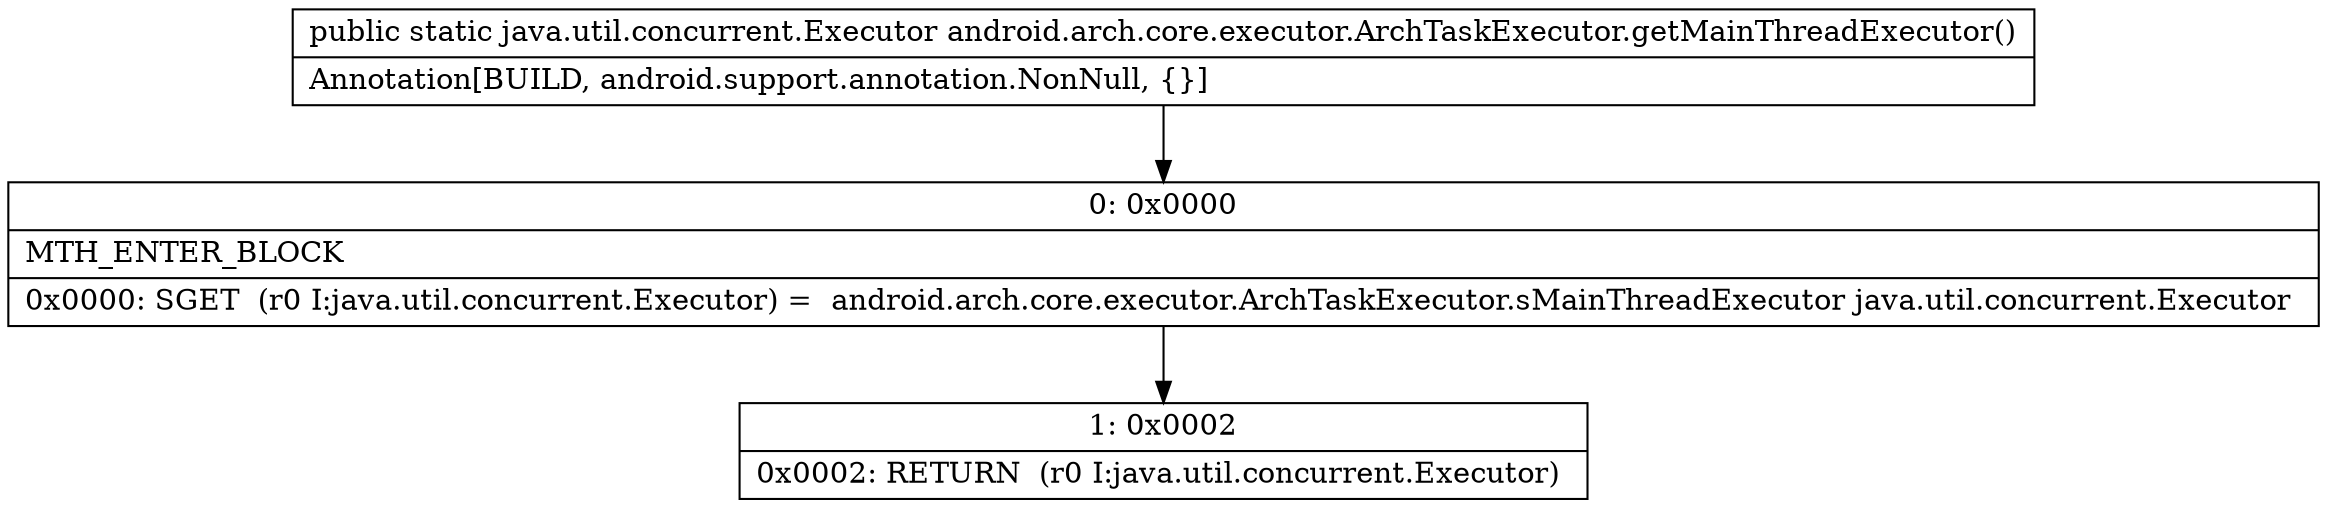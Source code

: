 digraph "CFG forandroid.arch.core.executor.ArchTaskExecutor.getMainThreadExecutor()Ljava\/util\/concurrent\/Executor;" {
Node_0 [shape=record,label="{0\:\ 0x0000|MTH_ENTER_BLOCK\l|0x0000: SGET  (r0 I:java.util.concurrent.Executor) =  android.arch.core.executor.ArchTaskExecutor.sMainThreadExecutor java.util.concurrent.Executor \l}"];
Node_1 [shape=record,label="{1\:\ 0x0002|0x0002: RETURN  (r0 I:java.util.concurrent.Executor) \l}"];
MethodNode[shape=record,label="{public static java.util.concurrent.Executor android.arch.core.executor.ArchTaskExecutor.getMainThreadExecutor()  | Annotation[BUILD, android.support.annotation.NonNull, \{\}]\l}"];
MethodNode -> Node_0;
Node_0 -> Node_1;
}

